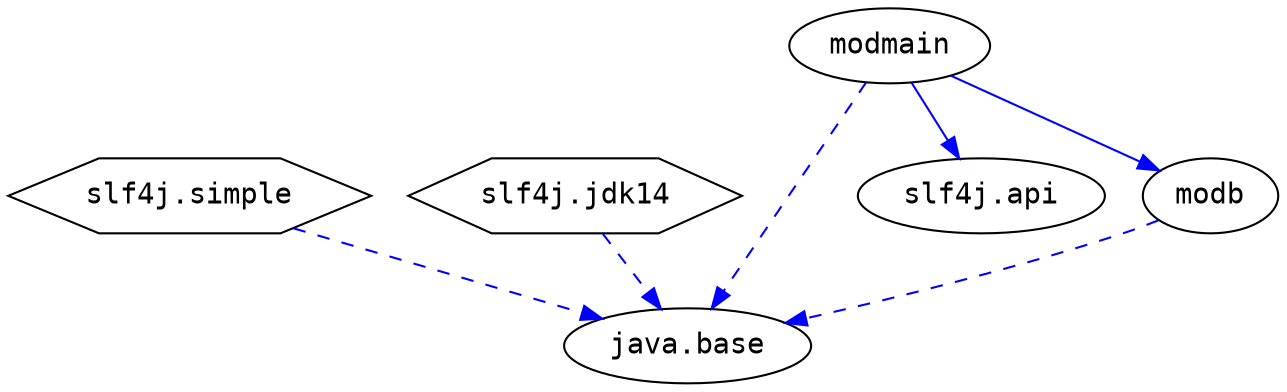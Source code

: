 # Created by depvis.JigsawDepVisualizer on Thu Mar 30 16:04:40 CEST 2017
digraph Java9_Dependency_Visualizer {
slf4j_simple[fontname="Consolas",shape="hexagon",label="slf4j.simple"];
java_base[fontname="Consolas",shape="ellipse",label="java.base"];
slf4j_jdk14[fontname="Consolas",shape="hexagon",label="slf4j.jdk14"];
modmain[fontname="Consolas",shape="ellipse",label="modmain"];
slf4j_api[fontname="Consolas",shape="ellipse",label="slf4j.api"];
modb[fontname="Consolas",shape="ellipse",label="modb"];
slf4j_simple -> java_base[color="#0000ff",fontname="Consolas",fontcolor="#0000ff",style="dashed",weight="16"]
slf4j_jdk14 -> java_base[color="#0000ff",fontname="Consolas",fontcolor="#0000ff",style="dashed",weight="16"]
modmain -> slf4j_api[color="#0000ff",fontname="Consolas",fontcolor="#0000ff",weight="8"]
modmain -> modb[color="#0000ff",fontname="Consolas",fontcolor="#0000ff",weight="8"]
modmain -> java_base[color="#0000ff",fontname="Consolas",fontcolor="#0000ff",style="dashed",weight="16"]
modb -> java_base[color="#0000ff",fontname="Consolas",fontcolor="#0000ff",style="dashed",weight="16"]
}

